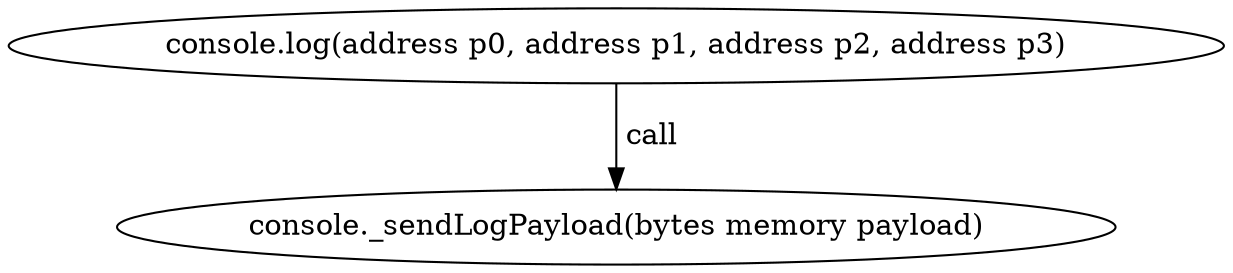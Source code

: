 digraph "" {
	graph [bb="0,0,480.63,124.8"];
	node [label="\N"];
	"console.log(address p0, address p1, address p2, address p3)"	 [height=0.5,
		pos="240.31,106.8",
		width=6.6754];
	"console._sendLogPayload(bytes memory payload)"	 [height=0.5,
		pos="240.31,18",
		width=5.7372];
	"console.log(address p0, address p1, address p2, address p3)" -> "console._sendLogPayload(bytes memory payload)" [key=call,
	label=" call",
	lp="252.17,62.4",
	pos="e,240.31,36.072 240.31,88.401 240.31,76.295 240.31,60.208 240.31,46.467"];
}
digraph "" {
	graph [bb="0,0,480.63,124.8"];
	node [label="\N"];
	"console.log(address p0, address p1, address p2, address p3)"	 [height=0.5,
		pos="240.31,106.8",
		width=6.6754];
	"console._sendLogPayload(bytes memory payload)"	 [height=0.5,
		pos="240.31,18",
		width=5.7372];
	"console.log(address p0, address p1, address p2, address p3)" -> "console._sendLogPayload(bytes memory payload)" [key=call,
	label=" call",
	lp="252.17,62.4",
	pos="e,240.31,36.072 240.31,88.401 240.31,76.295 240.31,60.208 240.31,46.467"];
}
